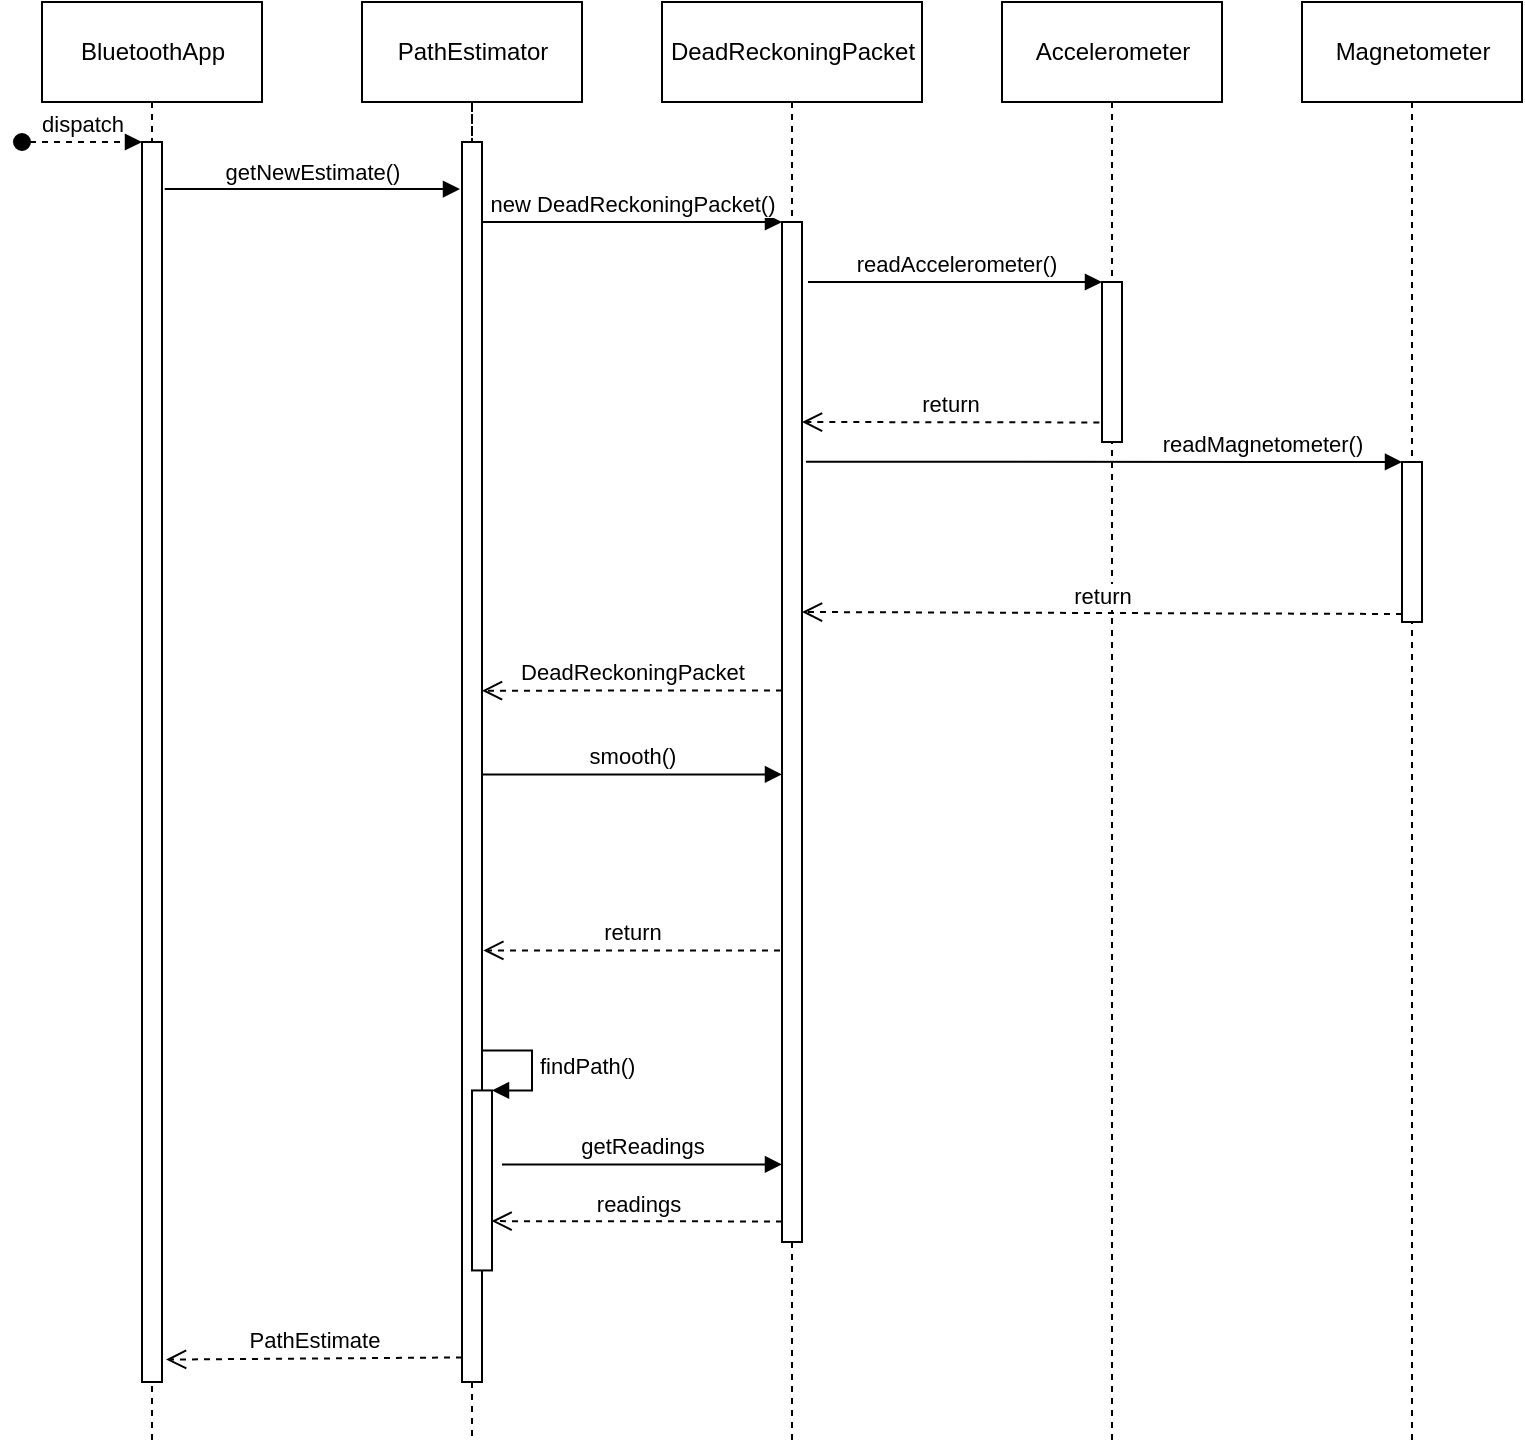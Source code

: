 <mxfile version="13.7.9" type="device"><diagram id="cDVZqB1GivdnOnZ29JLt" name="Page-1"><mxGraphModel dx="1086" dy="806" grid="1" gridSize="10" guides="1" tooltips="1" connect="1" arrows="1" fold="1" page="1" pageScale="1" pageWidth="850" pageHeight="1100" math="0" shadow="0"><root><mxCell id="0"/><mxCell id="1" parent="0"/><mxCell id="aAaGsF5GKpBt7wuv3mdn-1" style="edgeStyle=orthogonalEdgeStyle;rounded=0;orthogonalLoop=1;jettySize=auto;html=1;exitX=0.5;exitY=1;exitDx=0;exitDy=0;dashed=1;endArrow=none;endFill=0;" edge="1" parent="1" source="aAaGsF5GKpBt7wuv3mdn-2"><mxGeometry relative="1" as="geometry"><mxPoint x="145" y="760" as="targetPoint"/></mxGeometry></mxCell><mxCell id="aAaGsF5GKpBt7wuv3mdn-2" value="BluetoothApp" style="html=1;" vertex="1" parent="1"><mxGeometry x="90" y="40" width="110" height="50" as="geometry"/></mxCell><mxCell id="aAaGsF5GKpBt7wuv3mdn-3" style="edgeStyle=orthogonalEdgeStyle;rounded=0;orthogonalLoop=1;jettySize=auto;html=1;exitX=0.5;exitY=1;exitDx=0;exitDy=0;dashed=1;endArrow=none;endFill=0;" edge="1" parent="1" source="aAaGsF5GKpBt7wuv3mdn-9"><mxGeometry relative="1" as="geometry"><mxPoint x="305" y="760" as="targetPoint"/></mxGeometry></mxCell><mxCell id="aAaGsF5GKpBt7wuv3mdn-4" value="PathEstimator" style="html=1;" vertex="1" parent="1"><mxGeometry x="250" y="40" width="110" height="50" as="geometry"/></mxCell><mxCell id="aAaGsF5GKpBt7wuv3mdn-5" style="edgeStyle=orthogonalEdgeStyle;rounded=0;orthogonalLoop=1;jettySize=auto;html=1;exitX=0.5;exitY=1;exitDx=0;exitDy=0;dashed=1;endArrow=none;endFill=0;" edge="1" parent="1" source="aAaGsF5GKpBt7wuv3mdn-6"><mxGeometry relative="1" as="geometry"><mxPoint x="465" y="760" as="targetPoint"/></mxGeometry></mxCell><mxCell id="aAaGsF5GKpBt7wuv3mdn-6" value="DeadReckoningPacket" style="html=1;" vertex="1" parent="1"><mxGeometry x="400" y="40" width="130" height="50" as="geometry"/></mxCell><mxCell id="aAaGsF5GKpBt7wuv3mdn-7" style="edgeStyle=orthogonalEdgeStyle;rounded=0;orthogonalLoop=1;jettySize=auto;html=1;exitX=0.5;exitY=1;exitDx=0;exitDy=0;dashed=1;endArrow=none;endFill=0;" edge="1" parent="1" source="aAaGsF5GKpBt7wuv3mdn-8"><mxGeometry relative="1" as="geometry"><mxPoint x="625" y="760" as="targetPoint"/></mxGeometry></mxCell><mxCell id="aAaGsF5GKpBt7wuv3mdn-8" value="Accelerometer" style="html=1;" vertex="1" parent="1"><mxGeometry x="570" y="40" width="110" height="50" as="geometry"/></mxCell><mxCell id="aAaGsF5GKpBt7wuv3mdn-10" value="getNewEstimate()" style="html=1;verticalAlign=bottom;endArrow=block;entryX=-0.1;entryY=0.038;entryDx=0;entryDy=0;entryPerimeter=0;exitX=1.134;exitY=0.038;exitDx=0;exitDy=0;exitPerimeter=0;" edge="1" parent="1" source="aAaGsF5GKpBt7wuv3mdn-14" target="aAaGsF5GKpBt7wuv3mdn-9"><mxGeometry relative="1" as="geometry"><mxPoint x="230" y="130" as="sourcePoint"/></mxGeometry></mxCell><mxCell id="aAaGsF5GKpBt7wuv3mdn-11" value="PathEstimate" style="html=1;verticalAlign=bottom;endArrow=open;dashed=1;endSize=8;exitX=0;exitY=0.95;entryX=1.203;entryY=0.952;entryDx=0;entryDy=0;entryPerimeter=0;" edge="1" parent="1"><mxGeometry relative="1" as="geometry"><mxPoint x="152.03" y="718.78" as="targetPoint"/><mxPoint x="300" y="717.72" as="sourcePoint"/></mxGeometry></mxCell><mxCell id="aAaGsF5GKpBt7wuv3mdn-12" value="" style="html=1;points=[];perimeter=orthogonalPerimeter;" vertex="1" parent="1"><mxGeometry x="460" y="150" width="10" height="510" as="geometry"/></mxCell><mxCell id="aAaGsF5GKpBt7wuv3mdn-13" value="new DeadReckoningPacket()" style="html=1;verticalAlign=bottom;endArrow=block;entryX=0;entryY=0;" edge="1" parent="1" target="aAaGsF5GKpBt7wuv3mdn-12"><mxGeometry relative="1" as="geometry"><mxPoint x="310" y="150" as="sourcePoint"/></mxGeometry></mxCell><mxCell id="aAaGsF5GKpBt7wuv3mdn-14" value="" style="html=1;points=[];perimeter=orthogonalPerimeter;" vertex="1" parent="1"><mxGeometry x="140" y="110" width="10" height="620" as="geometry"/></mxCell><mxCell id="aAaGsF5GKpBt7wuv3mdn-15" value="dispatch" style="html=1;verticalAlign=bottom;startArrow=oval;endArrow=block;startSize=8;dashed=1;" edge="1" parent="1" target="aAaGsF5GKpBt7wuv3mdn-14"><mxGeometry relative="1" as="geometry"><mxPoint x="80" y="110" as="sourcePoint"/></mxGeometry></mxCell><mxCell id="aAaGsF5GKpBt7wuv3mdn-16" value="DeadReckoningPacket" style="html=1;verticalAlign=bottom;endArrow=open;dashed=1;endSize=8;entryX=1;entryY=0.321;entryDx=0;entryDy=0;entryPerimeter=0;" edge="1" parent="1"><mxGeometry relative="1" as="geometry"><mxPoint x="460" y="384.22" as="sourcePoint"/><mxPoint x="310" y="384.35" as="targetPoint"/><Array as="points"/></mxGeometry></mxCell><mxCell id="aAaGsF5GKpBt7wuv3mdn-17" value="" style="html=1;points=[];perimeter=orthogonalPerimeter;" vertex="1" parent="1"><mxGeometry x="620" y="180" width="10" height="80" as="geometry"/></mxCell><mxCell id="aAaGsF5GKpBt7wuv3mdn-18" value="readAccelerometer()" style="html=1;verticalAlign=bottom;endArrow=block;entryX=0;entryY=0;" edge="1" parent="1" target="aAaGsF5GKpBt7wuv3mdn-17"><mxGeometry relative="1" as="geometry"><mxPoint x="473" y="180" as="sourcePoint"/></mxGeometry></mxCell><mxCell id="aAaGsF5GKpBt7wuv3mdn-19" value="return" style="html=1;verticalAlign=bottom;endArrow=open;dashed=1;endSize=8;exitX=0;exitY=0.95;entryX=1.134;entryY=0.258;entryDx=0;entryDy=0;entryPerimeter=0;" edge="1" parent="1"><mxGeometry relative="1" as="geometry"><mxPoint x="470.0" y="250" as="targetPoint"/><mxPoint x="618.66" y="250.22" as="sourcePoint"/></mxGeometry></mxCell><mxCell id="aAaGsF5GKpBt7wuv3mdn-21" value="findPath()" style="edgeStyle=orthogonalEdgeStyle;html=1;align=left;spacingLeft=2;endArrow=block;rounded=0;entryX=1;entryY=0;" edge="1" parent="1" target="aAaGsF5GKpBt7wuv3mdn-20"><mxGeometry relative="1" as="geometry"><mxPoint x="310" y="564.22" as="sourcePoint"/><Array as="points"><mxPoint x="335" y="564.22"/></Array></mxGeometry></mxCell><mxCell id="aAaGsF5GKpBt7wuv3mdn-22" value="smooth()" style="html=1;verticalAlign=bottom;endArrow=block;exitX=0.997;exitY=0.4;exitDx=0;exitDy=0;exitPerimeter=0;" edge="1" parent="1"><mxGeometry relative="1" as="geometry"><mxPoint x="309.97" y="426.22" as="sourcePoint"/><mxPoint x="460" y="426.22" as="targetPoint"/></mxGeometry></mxCell><mxCell id="aAaGsF5GKpBt7wuv3mdn-23" value="return" style="html=1;verticalAlign=bottom;endArrow=open;dashed=1;endSize=8;entryX=1.066;entryY=0.566;entryDx=0;entryDy=0;entryPerimeter=0;" edge="1" parent="1"><mxGeometry relative="1" as="geometry"><mxPoint x="310.66" y="514.2" as="targetPoint"/><mxPoint x="459" y="514.22" as="sourcePoint"/></mxGeometry></mxCell><mxCell id="aAaGsF5GKpBt7wuv3mdn-24" value="getReadings" style="html=1;verticalAlign=bottom;endArrow=block;entryX=0;entryY=0;" edge="1" parent="1"><mxGeometry relative="1" as="geometry"><mxPoint x="320" y="621.22" as="sourcePoint"/><mxPoint x="460" y="621.22" as="targetPoint"/></mxGeometry></mxCell><mxCell id="aAaGsF5GKpBt7wuv3mdn-25" value="readings" style="html=1;verticalAlign=bottom;endArrow=open;dashed=1;endSize=8;exitX=0;exitY=0.95;entryX=0.979;entryY=0.726;entryDx=0;entryDy=0;entryPerimeter=0;" edge="1" parent="1" target="aAaGsF5GKpBt7wuv3mdn-20"><mxGeometry relative="1" as="geometry"><mxPoint x="390" y="667.22" as="targetPoint"/><mxPoint x="460" y="649.72" as="sourcePoint"/></mxGeometry></mxCell><mxCell id="aAaGsF5GKpBt7wuv3mdn-31" style="edgeStyle=orthogonalEdgeStyle;rounded=0;orthogonalLoop=1;jettySize=auto;html=1;exitX=0.5;exitY=1;exitDx=0;exitDy=0;endArrow=none;endFill=0;dashed=1;" edge="1" parent="1" source="aAaGsF5GKpBt7wuv3mdn-27"><mxGeometry relative="1" as="geometry"><mxPoint x="775" y="760" as="targetPoint"/></mxGeometry></mxCell><mxCell id="aAaGsF5GKpBt7wuv3mdn-27" value="Magnetometer" style="html=1;" vertex="1" parent="1"><mxGeometry x="720" y="40" width="110" height="50" as="geometry"/></mxCell><mxCell id="aAaGsF5GKpBt7wuv3mdn-28" value="" style="html=1;points=[];perimeter=orthogonalPerimeter;" vertex="1" parent="1"><mxGeometry x="770" y="270" width="10" height="80" as="geometry"/></mxCell><mxCell id="aAaGsF5GKpBt7wuv3mdn-29" value="readMagnetometer()" style="html=1;verticalAlign=bottom;endArrow=block;entryX=0;entryY=0;exitX=1.2;exitY=0.235;exitDx=0;exitDy=0;exitPerimeter=0;" edge="1" target="aAaGsF5GKpBt7wuv3mdn-28" parent="1" source="aAaGsF5GKpBt7wuv3mdn-12"><mxGeometry x="0.533" relative="1" as="geometry"><mxPoint x="700" y="270" as="sourcePoint"/><mxPoint as="offset"/></mxGeometry></mxCell><mxCell id="aAaGsF5GKpBt7wuv3mdn-30" value="return" style="html=1;verticalAlign=bottom;endArrow=open;dashed=1;endSize=8;exitX=0;exitY=0.95;" edge="1" source="aAaGsF5GKpBt7wuv3mdn-28" parent="1"><mxGeometry relative="1" as="geometry"><mxPoint x="470" y="345" as="targetPoint"/></mxGeometry></mxCell><mxCell id="aAaGsF5GKpBt7wuv3mdn-9" value="" style="html=1;points=[];perimeter=orthogonalPerimeter;" vertex="1" parent="1"><mxGeometry x="300" y="110" width="10" height="620" as="geometry"/></mxCell><mxCell id="aAaGsF5GKpBt7wuv3mdn-32" style="edgeStyle=orthogonalEdgeStyle;rounded=0;orthogonalLoop=1;jettySize=auto;html=1;exitX=0.5;exitY=1;exitDx=0;exitDy=0;dashed=1;endArrow=none;endFill=0;" edge="1" parent="1" source="aAaGsF5GKpBt7wuv3mdn-4" target="aAaGsF5GKpBt7wuv3mdn-9"><mxGeometry relative="1" as="geometry"><mxPoint x="305" y="760" as="targetPoint"/><mxPoint x="305" y="90" as="sourcePoint"/></mxGeometry></mxCell><mxCell id="aAaGsF5GKpBt7wuv3mdn-20" value="" style="html=1;points=[];perimeter=orthogonalPerimeter;" vertex="1" parent="1"><mxGeometry x="305" y="584.22" width="10" height="90" as="geometry"/></mxCell></root></mxGraphModel></diagram></mxfile>